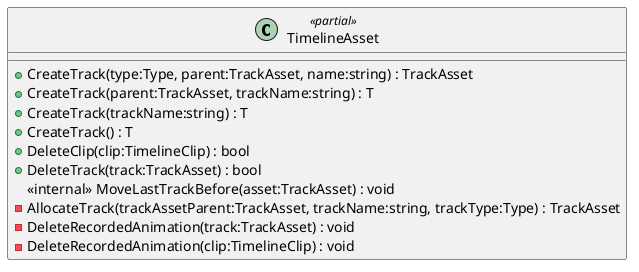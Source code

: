 @startuml
class TimelineAsset <<partial>> {
    + CreateTrack(type:Type, parent:TrackAsset, name:string) : TrackAsset
    + CreateTrack(parent:TrackAsset, trackName:string) : T
    + CreateTrack(trackName:string) : T
    + CreateTrack() : T
    + DeleteClip(clip:TimelineClip) : bool
    + DeleteTrack(track:TrackAsset) : bool
    <<internal>> MoveLastTrackBefore(asset:TrackAsset) : void
    - AllocateTrack(trackAssetParent:TrackAsset, trackName:string, trackType:Type) : TrackAsset
    - DeleteRecordedAnimation(track:TrackAsset) : void
    - DeleteRecordedAnimation(clip:TimelineClip) : void
}
@enduml
